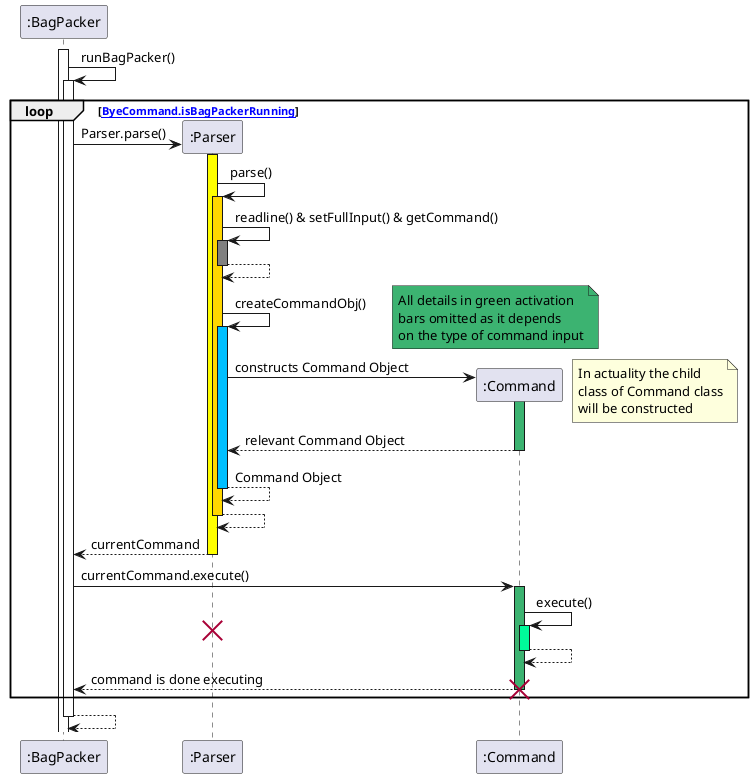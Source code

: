 @startuml
'https://plantuml.com/sequence-diagram

autonumber

@startuml
skinparam sequence {
    backgroundColor<<:Command>> #SeaGreen
}
activate ":BagPacker"
":BagPacker" -> ":BagPacker": runBagPacker()
activate ":BagPacker"
loop [[ByeCommand.isBagPackerRunning]]
create ":Parser"
":BagPacker" -> ":Parser": Parser.parse()
activate ":Parser" #yellow
":Parser" -> ":Parser" : parse()
activate ":Parser" #gold
":Parser" -> ":Parser" : readline() & setFullInput() & getCommand()
activate ":Parser" #grey
":Parser" --> ":Parser"
deactivate ":Parser"
":Parser" -> ":Parser" : createCommandObj()
activate ":Parser" #DeepSkyBlue

create ":Command"
note right #MediumSeaGreen
All details in green activation
bars omitted as it depends
on the type of command input
end note
":Parser" -> ":Command" : constructs Command Object
activate ":Command" #MediumSeaGreen
note right
In actuality the child
class of Command class
will be constructed
end note
":Parser" <-- ":Command" : relevant Command Object
deactivate ":Command"
":Parser" --> ":Parser" : Command Object
deactivate ":Parser"
":Parser" --> ":Parser"
deactivate ":Parser"
":BagPacker" <-- ":Parser" : currentCommand
deactivate ":Parser"
":BagPacker" -> ":Command": currentCommand.execute()
activate ":Command" #MediumSeaGreen
":Command" -> ":Command" : execute()
activate ":Command" #MediumSpringGreen
destroy ":Parser"
":Command" --> ":Command"
deactivate ":Command"
":BagPacker" <-- ":Command": command is done executing
deactivate ":Command"
destroy ":Command"
end
":BagPacker" --> ":BagPacker":
deactivate ":BagPacker"
@enduml